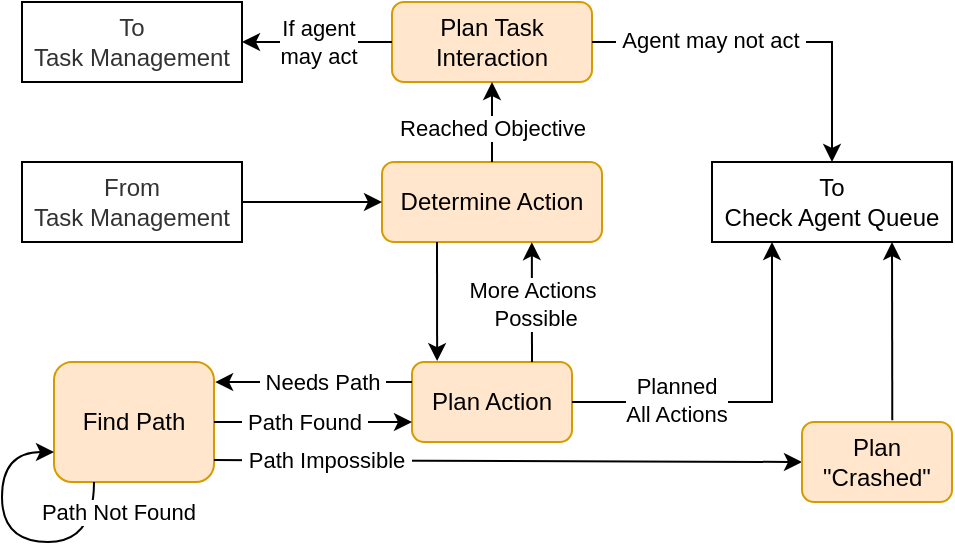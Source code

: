 <mxfile version="22.1.0" type="device">
  <diagram name="Page-1" id="dseZoTch4WRVvhvYH6pL">
    <mxGraphModel dx="795" dy="478" grid="1" gridSize="10" guides="1" tooltips="1" connect="1" arrows="1" fold="1" page="1" pageScale="1" pageWidth="850" pageHeight="1100" math="0" shadow="0">
      <root>
        <mxCell id="0" />
        <mxCell id="1" parent="0" />
        <mxCell id="GWneU_q6P8rYK_iVFrZx-1" value="Determine Action" style="rounded=1;whiteSpace=wrap;html=1;fillColor=#ffe6cc;strokeColor=#d79b00;" vertex="1" parent="1">
          <mxGeometry x="220" y="160" width="110" height="40" as="geometry" />
        </mxCell>
        <mxCell id="GWneU_q6P8rYK_iVFrZx-2" value="Plan Task Interaction" style="rounded=1;whiteSpace=wrap;html=1;fillColor=#ffe6cc;strokeColor=#d79b00;" vertex="1" parent="1">
          <mxGeometry x="225" y="80" width="100" height="40" as="geometry" />
        </mxCell>
        <mxCell id="GWneU_q6P8rYK_iVFrZx-3" value="Plan Action" style="rounded=1;whiteSpace=wrap;html=1;fillColor=#ffe6cc;strokeColor=#d79b00;" vertex="1" parent="1">
          <mxGeometry x="235" y="260" width="80" height="40" as="geometry" />
        </mxCell>
        <mxCell id="GWneU_q6P8rYK_iVFrZx-4" value="Find Path" style="rounded=1;whiteSpace=wrap;html=1;fillColor=#ffe6cc;strokeColor=#d79b00;" vertex="1" parent="1">
          <mxGeometry x="56" y="260" width="80" height="60" as="geometry" />
        </mxCell>
        <mxCell id="GWneU_q6P8rYK_iVFrZx-5" value="To&lt;br&gt;Check Agent Queue" style="rounded=0;whiteSpace=wrap;html=1;" vertex="1" parent="1">
          <mxGeometry x="385" y="160" width="120" height="40" as="geometry" />
        </mxCell>
        <mxCell id="GWneU_q6P8rYK_iVFrZx-6" value="From&lt;br&gt;Task Management" style="text;html=1;strokeColor=#000000;fillColor=#FFFFFF;align=center;verticalAlign=middle;whiteSpace=wrap;rounded=0;fontColor=#333333;" vertex="1" parent="1">
          <mxGeometry x="40" y="160" width="110" height="40" as="geometry" />
        </mxCell>
        <mxCell id="GWneU_q6P8rYK_iVFrZx-7" value="" style="endArrow=classic;html=1;rounded=0;exitX=1;exitY=0.5;exitDx=0;exitDy=0;entryX=0;entryY=0.5;entryDx=0;entryDy=0;" edge="1" parent="1" source="GWneU_q6P8rYK_iVFrZx-6" target="GWneU_q6P8rYK_iVFrZx-1">
          <mxGeometry width="50" height="50" relative="1" as="geometry">
            <mxPoint x="320" y="320" as="sourcePoint" />
            <mxPoint x="370" y="270" as="targetPoint" />
          </mxGeometry>
        </mxCell>
        <mxCell id="GWneU_q6P8rYK_iVFrZx-16" value="" style="endArrow=classic;html=1;rounded=0;exitX=0.5;exitY=0;exitDx=0;exitDy=0;entryX=0.5;entryY=1;entryDx=0;entryDy=0;" edge="1" parent="1" source="GWneU_q6P8rYK_iVFrZx-1" target="GWneU_q6P8rYK_iVFrZx-2">
          <mxGeometry width="50" height="50" relative="1" as="geometry">
            <mxPoint x="260" y="240" as="sourcePoint" />
            <mxPoint x="310" y="190" as="targetPoint" />
          </mxGeometry>
        </mxCell>
        <mxCell id="GWneU_q6P8rYK_iVFrZx-17" value="Reached Objective" style="edgeLabel;html=1;align=center;verticalAlign=middle;resizable=0;points=[];" vertex="1" connectable="0" parent="GWneU_q6P8rYK_iVFrZx-16">
          <mxGeometry x="-0.121" relative="1" as="geometry">
            <mxPoint as="offset" />
          </mxGeometry>
        </mxCell>
        <mxCell id="GWneU_q6P8rYK_iVFrZx-18" value="" style="endArrow=classic;html=1;rounded=0;exitX=0;exitY=0.5;exitDx=0;exitDy=0;entryX=1;entryY=0.5;entryDx=0;entryDy=0;" edge="1" parent="1" source="GWneU_q6P8rYK_iVFrZx-2" target="GWneU_q6P8rYK_iVFrZx-20">
          <mxGeometry width="50" height="50" relative="1" as="geometry">
            <mxPoint x="260" y="240" as="sourcePoint" />
            <mxPoint x="190" y="60" as="targetPoint" />
          </mxGeometry>
        </mxCell>
        <mxCell id="GWneU_q6P8rYK_iVFrZx-21" value="If agent&lt;br&gt;may act" style="edgeLabel;html=1;align=center;verticalAlign=middle;resizable=0;points=[];" vertex="1" connectable="0" parent="GWneU_q6P8rYK_iVFrZx-18">
          <mxGeometry x="0.195" relative="1" as="geometry">
            <mxPoint x="8" as="offset" />
          </mxGeometry>
        </mxCell>
        <mxCell id="GWneU_q6P8rYK_iVFrZx-20" value="To&lt;br&gt;Task Management" style="text;html=1;strokeColor=#000000;fillColor=#FFFFFF;align=center;verticalAlign=middle;whiteSpace=wrap;rounded=0;fontColor=#333333;" vertex="1" parent="1">
          <mxGeometry x="40" y="80" width="110" height="40" as="geometry" />
        </mxCell>
        <mxCell id="GWneU_q6P8rYK_iVFrZx-22" value="" style="endArrow=classic;html=1;rounded=0;exitX=0.25;exitY=1;exitDx=0;exitDy=0;entryX=0.157;entryY=-0.011;entryDx=0;entryDy=0;entryPerimeter=0;" edge="1" parent="1" source="GWneU_q6P8rYK_iVFrZx-1" target="GWneU_q6P8rYK_iVFrZx-3">
          <mxGeometry width="50" height="50" relative="1" as="geometry">
            <mxPoint x="260" y="240" as="sourcePoint" />
            <mxPoint x="310" y="190" as="targetPoint" />
          </mxGeometry>
        </mxCell>
        <mxCell id="GWneU_q6P8rYK_iVFrZx-25" value="" style="endArrow=classic;html=1;rounded=0;exitX=0;exitY=0.25;exitDx=0;exitDy=0;entryX=1.007;entryY=0.167;entryDx=0;entryDy=0;entryPerimeter=0;" edge="1" parent="1" source="GWneU_q6P8rYK_iVFrZx-3" target="GWneU_q6P8rYK_iVFrZx-4">
          <mxGeometry width="50" height="50" relative="1" as="geometry">
            <mxPoint x="260" y="270" as="sourcePoint" />
            <mxPoint x="160" y="250" as="targetPoint" />
          </mxGeometry>
        </mxCell>
        <mxCell id="GWneU_q6P8rYK_iVFrZx-26" value="&amp;nbsp;Needs Path&amp;nbsp;" style="edgeLabel;html=1;align=center;verticalAlign=middle;resizable=0;points=[];" vertex="1" connectable="0" parent="GWneU_q6P8rYK_iVFrZx-25">
          <mxGeometry x="-0.08" relative="1" as="geometry">
            <mxPoint as="offset" />
          </mxGeometry>
        </mxCell>
        <mxCell id="GWneU_q6P8rYK_iVFrZx-27" value="" style="endArrow=classic;html=1;rounded=0;entryX=0;entryY=0.75;entryDx=0;entryDy=0;exitX=1;exitY=0.5;exitDx=0;exitDy=0;" edge="1" parent="1" source="GWneU_q6P8rYK_iVFrZx-4" target="GWneU_q6P8rYK_iVFrZx-3">
          <mxGeometry width="50" height="50" relative="1" as="geometry">
            <mxPoint x="170" y="270" as="sourcePoint" />
            <mxPoint x="310" y="220" as="targetPoint" />
          </mxGeometry>
        </mxCell>
        <mxCell id="GWneU_q6P8rYK_iVFrZx-42" value="&amp;nbsp;Path Found&amp;nbsp;" style="edgeLabel;html=1;align=center;verticalAlign=middle;resizable=0;points=[];" vertex="1" connectable="0" parent="GWneU_q6P8rYK_iVFrZx-27">
          <mxGeometry x="-0.027" relative="1" as="geometry">
            <mxPoint x="-3" as="offset" />
          </mxGeometry>
        </mxCell>
        <mxCell id="GWneU_q6P8rYK_iVFrZx-39" value="" style="curved=1;endArrow=classic;html=1;rounded=0;exitX=0.25;exitY=1;exitDx=0;exitDy=0;entryX=0;entryY=0.75;entryDx=0;entryDy=0;" edge="1" parent="1" source="GWneU_q6P8rYK_iVFrZx-4" target="GWneU_q6P8rYK_iVFrZx-4">
          <mxGeometry width="50" height="50" relative="1" as="geometry">
            <mxPoint x="80" y="340" as="sourcePoint" />
            <mxPoint x="130" y="290" as="targetPoint" />
            <Array as="points">
              <mxPoint x="76" y="350" />
              <mxPoint x="30" y="350" />
              <mxPoint x="30" y="305" />
            </Array>
          </mxGeometry>
        </mxCell>
        <mxCell id="GWneU_q6P8rYK_iVFrZx-41" value="Path Not Found" style="edgeLabel;html=1;align=center;verticalAlign=middle;resizable=0;points=[];" vertex="1" connectable="0" parent="GWneU_q6P8rYK_iVFrZx-39">
          <mxGeometry x="-0.767" y="-4" relative="1" as="geometry">
            <mxPoint x="16" y="-2" as="offset" />
          </mxGeometry>
        </mxCell>
        <mxCell id="GWneU_q6P8rYK_iVFrZx-43" value="" style="endArrow=classic;html=1;rounded=0;exitX=1;exitY=0.5;exitDx=0;exitDy=0;entryX=0.5;entryY=0;entryDx=0;entryDy=0;" edge="1" parent="1" source="GWneU_q6P8rYK_iVFrZx-2" target="GWneU_q6P8rYK_iVFrZx-5">
          <mxGeometry width="50" height="50" relative="1" as="geometry">
            <mxPoint x="360" y="240" as="sourcePoint" />
            <mxPoint x="410" y="190" as="targetPoint" />
            <Array as="points">
              <mxPoint x="445" y="100" />
            </Array>
          </mxGeometry>
        </mxCell>
        <mxCell id="GWneU_q6P8rYK_iVFrZx-46" value="&amp;nbsp;Agent may not act&amp;nbsp;" style="edgeLabel;html=1;align=center;verticalAlign=middle;resizable=0;points=[];" vertex="1" connectable="0" parent="GWneU_q6P8rYK_iVFrZx-43">
          <mxGeometry x="-0.475" y="-1" relative="1" as="geometry">
            <mxPoint x="11" y="-2" as="offset" />
          </mxGeometry>
        </mxCell>
        <mxCell id="GWneU_q6P8rYK_iVFrZx-45" value="" style="endArrow=classic;html=1;rounded=0;exitX=1;exitY=0.5;exitDx=0;exitDy=0;entryX=0.25;entryY=1;entryDx=0;entryDy=0;" edge="1" parent="1" source="GWneU_q6P8rYK_iVFrZx-3" target="GWneU_q6P8rYK_iVFrZx-5">
          <mxGeometry width="50" height="50" relative="1" as="geometry">
            <mxPoint x="360" y="240" as="sourcePoint" />
            <mxPoint x="410" y="190" as="targetPoint" />
            <Array as="points">
              <mxPoint x="415" y="280" />
            </Array>
          </mxGeometry>
        </mxCell>
        <mxCell id="GWneU_q6P8rYK_iVFrZx-48" value="Planned&lt;br&gt;All Actions" style="edgeLabel;html=1;align=center;verticalAlign=middle;resizable=0;points=[];" vertex="1" connectable="0" parent="GWneU_q6P8rYK_iVFrZx-45">
          <mxGeometry x="-0.559" relative="1" as="geometry">
            <mxPoint x="12" y="-1" as="offset" />
          </mxGeometry>
        </mxCell>
        <mxCell id="GWneU_q6P8rYK_iVFrZx-49" value="" style="endArrow=classic;html=1;rounded=0;exitX=1;exitY=0.817;exitDx=0;exitDy=0;exitPerimeter=0;entryX=0;entryY=0.5;entryDx=0;entryDy=0;" edge="1" parent="1" source="GWneU_q6P8rYK_iVFrZx-4" target="GWneU_q6P8rYK_iVFrZx-59">
          <mxGeometry width="50" height="50" relative="1" as="geometry">
            <mxPoint x="290" y="320" as="sourcePoint" />
            <mxPoint x="320" y="400" as="targetPoint" />
            <Array as="points" />
          </mxGeometry>
        </mxCell>
        <mxCell id="GWneU_q6P8rYK_iVFrZx-50" value="&amp;nbsp;Path Impossible&amp;nbsp;" style="edgeLabel;html=1;align=center;verticalAlign=middle;resizable=0;points=[];" vertex="1" connectable="0" parent="GWneU_q6P8rYK_iVFrZx-49">
          <mxGeometry x="-0.848" y="-1" relative="1" as="geometry">
            <mxPoint x="33" y="-1" as="offset" />
          </mxGeometry>
        </mxCell>
        <mxCell id="GWneU_q6P8rYK_iVFrZx-59" value="Plan &quot;Crashed&quot;" style="rounded=1;whiteSpace=wrap;html=1;fillColor=#ffe6cc;strokeColor=#d79b00;" vertex="1" parent="1">
          <mxGeometry x="430" y="290" width="75" height="40" as="geometry" />
        </mxCell>
        <mxCell id="GWneU_q6P8rYK_iVFrZx-60" value="" style="endArrow=classic;html=1;rounded=0;exitX=0.602;exitY=-0.023;exitDx=0;exitDy=0;entryX=0.75;entryY=1;entryDx=0;entryDy=0;exitPerimeter=0;" edge="1" parent="1" source="GWneU_q6P8rYK_iVFrZx-59" target="GWneU_q6P8rYK_iVFrZx-5">
          <mxGeometry width="50" height="50" relative="1" as="geometry">
            <mxPoint x="310" y="240" as="sourcePoint" />
            <mxPoint x="360" y="190" as="targetPoint" />
          </mxGeometry>
        </mxCell>
        <mxCell id="GWneU_q6P8rYK_iVFrZx-63" value="" style="endArrow=classic;html=1;rounded=0;exitX=0.75;exitY=0;exitDx=0;exitDy=0;entryX=0.681;entryY=1.002;entryDx=0;entryDy=0;entryPerimeter=0;" edge="1" parent="1" source="GWneU_q6P8rYK_iVFrZx-3" target="GWneU_q6P8rYK_iVFrZx-1">
          <mxGeometry width="50" height="50" relative="1" as="geometry">
            <mxPoint x="280" y="230" as="sourcePoint" />
            <mxPoint x="330" y="180" as="targetPoint" />
          </mxGeometry>
        </mxCell>
        <mxCell id="GWneU_q6P8rYK_iVFrZx-65" value="More Actions&lt;br&gt;&amp;nbsp;Possible" style="edgeLabel;html=1;align=center;verticalAlign=middle;resizable=0;points=[];" vertex="1" connectable="0" parent="GWneU_q6P8rYK_iVFrZx-63">
          <mxGeometry x="-0.015" relative="1" as="geometry">
            <mxPoint as="offset" />
          </mxGeometry>
        </mxCell>
      </root>
    </mxGraphModel>
  </diagram>
</mxfile>
